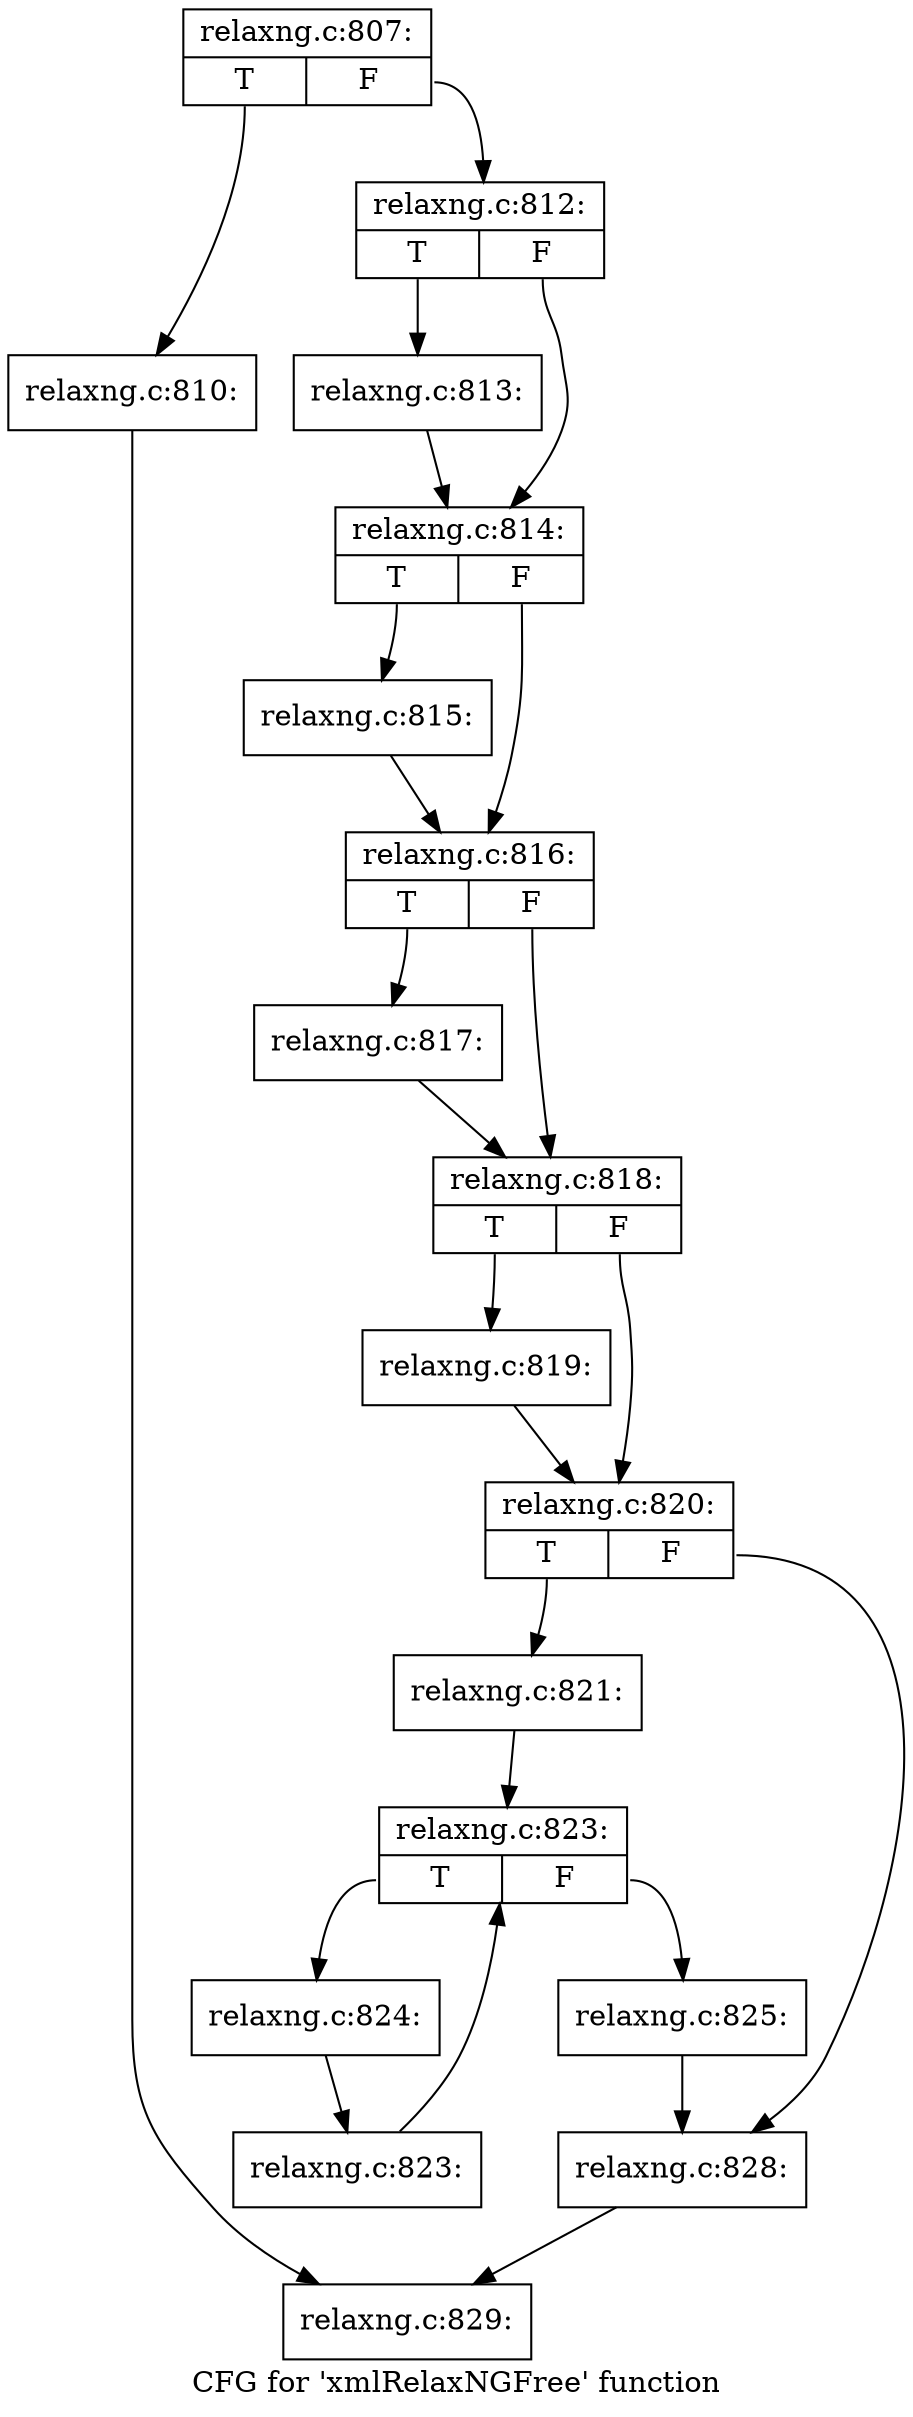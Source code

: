 digraph "CFG for 'xmlRelaxNGFree' function" {
	label="CFG for 'xmlRelaxNGFree' function";

	Node0x555e9bdc7fe0 [shape=record,label="{relaxng.c:807:|{<s0>T|<s1>F}}"];
	Node0x555e9bdc7fe0:s0 -> Node0x555e9bfbee70;
	Node0x555e9bdc7fe0:s1 -> Node0x555e9bfbeec0;
	Node0x555e9bfbee70 [shape=record,label="{relaxng.c:810:}"];
	Node0x555e9bfbee70 -> Node0x555e9bfa2140;
	Node0x555e9bfbeec0 [shape=record,label="{relaxng.c:812:|{<s0>T|<s1>F}}"];
	Node0x555e9bfbeec0:s0 -> Node0x555e9bfbf6e0;
	Node0x555e9bfbeec0:s1 -> Node0x555e9bfbf730;
	Node0x555e9bfbf6e0 [shape=record,label="{relaxng.c:813:}"];
	Node0x555e9bfbf6e0 -> Node0x555e9bfbf730;
	Node0x555e9bfbf730 [shape=record,label="{relaxng.c:814:|{<s0>T|<s1>F}}"];
	Node0x555e9bfbf730:s0 -> Node0x555e9bfc0660;
	Node0x555e9bfbf730:s1 -> Node0x555e9bfc06b0;
	Node0x555e9bfc0660 [shape=record,label="{relaxng.c:815:}"];
	Node0x555e9bfc0660 -> Node0x555e9bfc06b0;
	Node0x555e9bfc06b0 [shape=record,label="{relaxng.c:816:|{<s0>T|<s1>F}}"];
	Node0x555e9bfc06b0:s0 -> Node0x555e9bfc0f80;
	Node0x555e9bfc06b0:s1 -> Node0x555e9bfc0fd0;
	Node0x555e9bfc0f80 [shape=record,label="{relaxng.c:817:}"];
	Node0x555e9bfc0f80 -> Node0x555e9bfc0fd0;
	Node0x555e9bfc0fd0 [shape=record,label="{relaxng.c:818:|{<s0>T|<s1>F}}"];
	Node0x555e9bfc0fd0:s0 -> Node0x555e9bfbffa0;
	Node0x555e9bfc0fd0:s1 -> Node0x555e9bfbfdc0;
	Node0x555e9bfbffa0 [shape=record,label="{relaxng.c:819:}"];
	Node0x555e9bfbffa0 -> Node0x555e9bfbfdc0;
	Node0x555e9bfbfdc0 [shape=record,label="{relaxng.c:820:|{<s0>T|<s1>F}}"];
	Node0x555e9bfbfdc0:s0 -> Node0x555e9bfc1610;
	Node0x555e9bfbfdc0:s1 -> Node0x555e9bfc0190;
	Node0x555e9bfc1610 [shape=record,label="{relaxng.c:821:}"];
	Node0x555e9bfc1610 -> Node0x555e9bfc3090;
	Node0x555e9bfc3090 [shape=record,label="{relaxng.c:823:|{<s0>T|<s1>F}}"];
	Node0x555e9bfc3090:s0 -> Node0x555e9bfc3310;
	Node0x555e9bfc3090:s1 -> Node0x555e9bfc2ef0;
	Node0x555e9bfc3310 [shape=record,label="{relaxng.c:824:}"];
	Node0x555e9bfc3310 -> Node0x555e9bfc3280;
	Node0x555e9bfc3280 [shape=record,label="{relaxng.c:823:}"];
	Node0x555e9bfc3280 -> Node0x555e9bfc3090;
	Node0x555e9bfc2ef0 [shape=record,label="{relaxng.c:825:}"];
	Node0x555e9bfc2ef0 -> Node0x555e9bfc0190;
	Node0x555e9bfc0190 [shape=record,label="{relaxng.c:828:}"];
	Node0x555e9bfc0190 -> Node0x555e9bfa2140;
	Node0x555e9bfa2140 [shape=record,label="{relaxng.c:829:}"];
}
